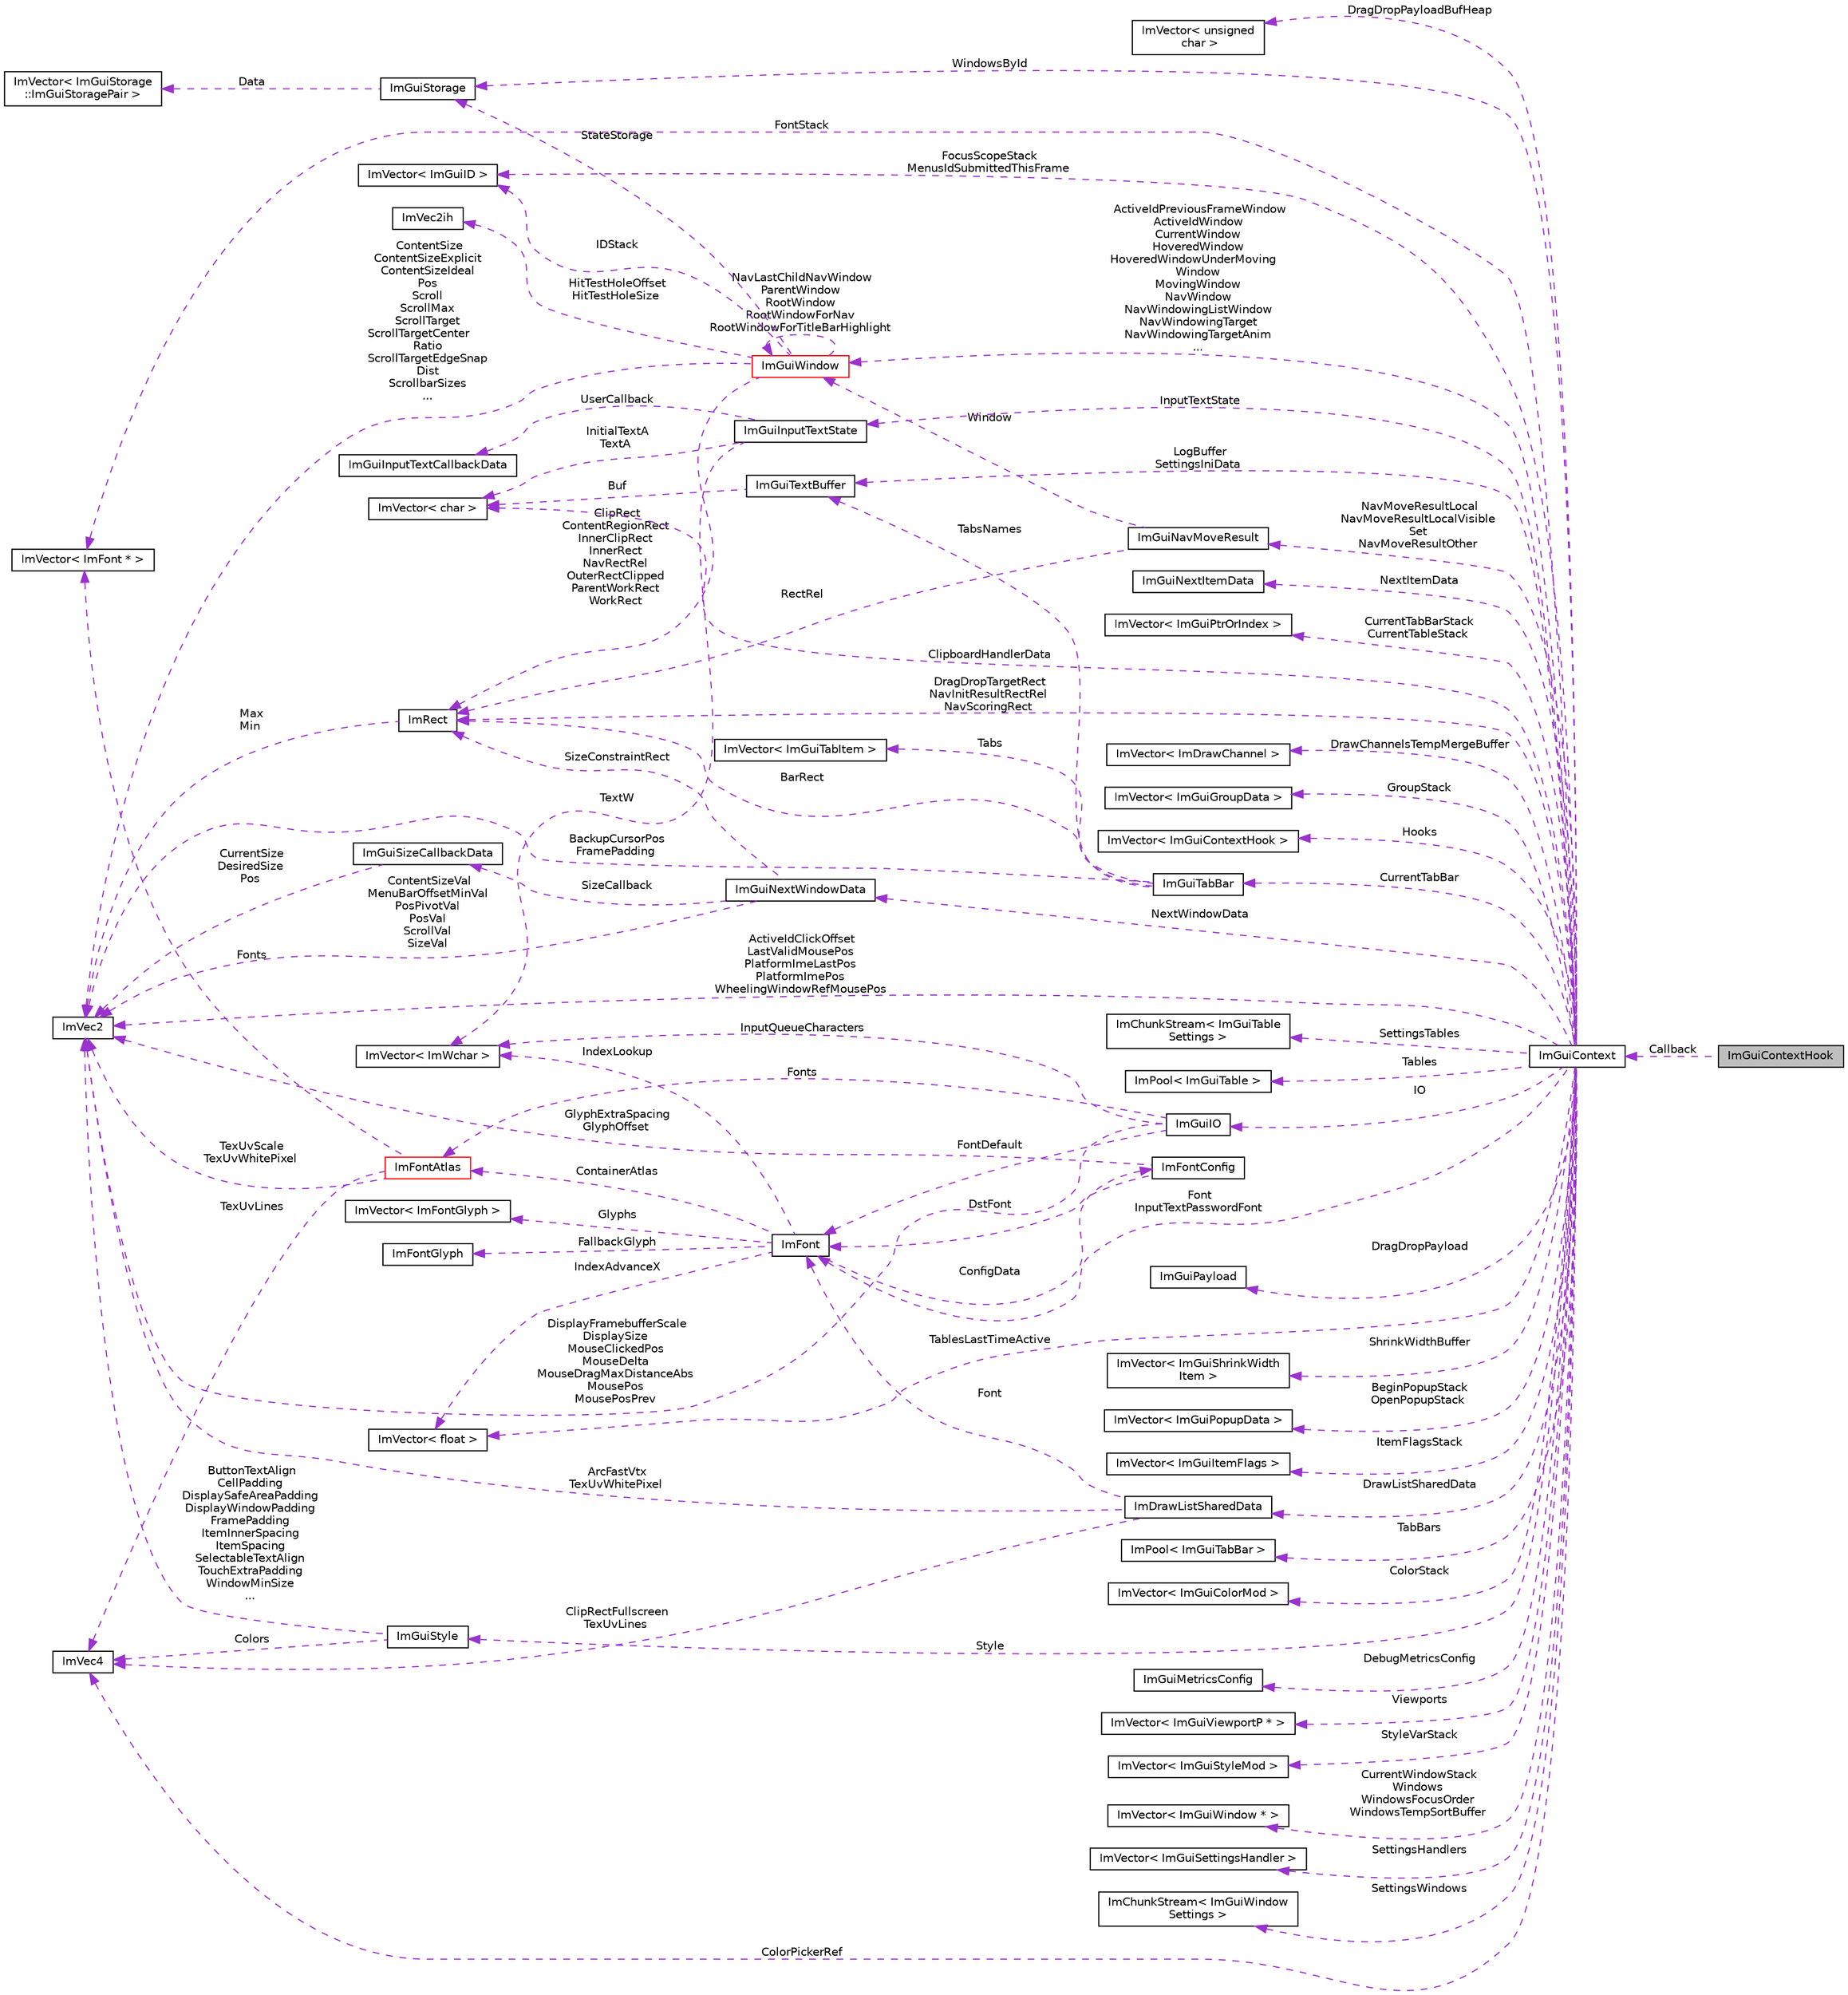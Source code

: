 digraph "ImGuiContextHook"
{
 // LATEX_PDF_SIZE
  edge [fontname="Helvetica",fontsize="10",labelfontname="Helvetica",labelfontsize="10"];
  node [fontname="Helvetica",fontsize="10",shape=record];
  rankdir="LR";
  Node1 [label="ImGuiContextHook",height=0.2,width=0.4,color="black", fillcolor="grey75", style="filled", fontcolor="black",tooltip=" "];
  Node2 -> Node1 [dir="back",color="darkorchid3",fontsize="10",style="dashed",label=" Callback" ,fontname="Helvetica"];
  Node2 [label="ImGuiContext",height=0.2,width=0.4,color="black", fillcolor="white", style="filled",URL="$struct_im_gui_context.html",tooltip=" "];
  Node3 -> Node2 [dir="back",color="darkorchid3",fontsize="10",style="dashed",label=" DragDropPayloadBufHeap" ,fontname="Helvetica"];
  Node3 [label="ImVector\< unsigned\l char \>",height=0.2,width=0.4,color="black", fillcolor="white", style="filled",URL="$struct_im_vector.html",tooltip=" "];
  Node4 -> Node2 [dir="back",color="darkorchid3",fontsize="10",style="dashed",label=" NavMoveResultLocal\nNavMoveResultLocalVisible\lSet\nNavMoveResultOther" ,fontname="Helvetica"];
  Node4 [label="ImGuiNavMoveResult",height=0.2,width=0.4,color="black", fillcolor="white", style="filled",URL="$struct_im_gui_nav_move_result.html",tooltip=" "];
  Node5 -> Node4 [dir="back",color="darkorchid3",fontsize="10",style="dashed",label=" RectRel" ,fontname="Helvetica"];
  Node5 [label="ImRect",height=0.2,width=0.4,color="black", fillcolor="white", style="filled",URL="$struct_im_rect.html",tooltip=" "];
  Node6 -> Node5 [dir="back",color="darkorchid3",fontsize="10",style="dashed",label=" Max\nMin" ,fontname="Helvetica"];
  Node6 [label="ImVec2",height=0.2,width=0.4,color="black", fillcolor="white", style="filled",URL="$struct_im_vec2.html",tooltip=" "];
  Node7 -> Node4 [dir="back",color="darkorchid3",fontsize="10",style="dashed",label=" Window" ,fontname="Helvetica"];
  Node7 [label="ImGuiWindow",height=0.2,width=0.4,color="red", fillcolor="white", style="filled",URL="$struct_im_gui_window.html",tooltip=" "];
  Node8 -> Node7 [dir="back",color="darkorchid3",fontsize="10",style="dashed",label=" HitTestHoleOffset\nHitTestHoleSize" ,fontname="Helvetica"];
  Node8 [label="ImVec2ih",height=0.2,width=0.4,color="black", fillcolor="white", style="filled",URL="$struct_im_vec2ih.html",tooltip=" "];
  Node9 -> Node7 [dir="back",color="darkorchid3",fontsize="10",style="dashed",label=" StateStorage" ,fontname="Helvetica"];
  Node9 [label="ImGuiStorage",height=0.2,width=0.4,color="black", fillcolor="white", style="filled",URL="$struct_im_gui_storage.html",tooltip=" "];
  Node10 -> Node9 [dir="back",color="darkorchid3",fontsize="10",style="dashed",label=" Data" ,fontname="Helvetica"];
  Node10 [label="ImVector\< ImGuiStorage\l::ImGuiStoragePair \>",height=0.2,width=0.4,color="black", fillcolor="white", style="filled",URL="$struct_im_vector.html",tooltip=" "];
  Node6 -> Node7 [dir="back",color="darkorchid3",fontsize="10",style="dashed",label=" ContentSize\nContentSizeExplicit\nContentSizeIdeal\nPos\nScroll\nScrollMax\nScrollTarget\nScrollTargetCenter\lRatio\nScrollTargetEdgeSnap\lDist\nScrollbarSizes\n..." ,fontname="Helvetica"];
  Node5 -> Node7 [dir="back",color="darkorchid3",fontsize="10",style="dashed",label=" ClipRect\nContentRegionRect\nInnerClipRect\nInnerRect\nNavRectRel\nOuterRectClipped\nParentWorkRect\nWorkRect" ,fontname="Helvetica"];
  Node22 -> Node7 [dir="back",color="darkorchid3",fontsize="10",style="dashed",label=" IDStack" ,fontname="Helvetica"];
  Node22 [label="ImVector\< ImGuiID \>",height=0.2,width=0.4,color="black", fillcolor="white", style="filled",URL="$struct_im_vector.html",tooltip=" "];
  Node7 -> Node7 [dir="back",color="darkorchid3",fontsize="10",style="dashed",label=" NavLastChildNavWindow\nParentWindow\nRootWindow\nRootWindowForNav\nRootWindowForTitleBarHighlight" ,fontname="Helvetica"];
  Node34 -> Node2 [dir="back",color="darkorchid3",fontsize="10",style="dashed",label=" FontStack" ,fontname="Helvetica"];
  Node34 [label="ImVector\< ImFont * \>",height=0.2,width=0.4,color="black", fillcolor="white", style="filled",URL="$struct_im_vector.html",tooltip=" "];
  Node44 -> Node2 [dir="back",color="darkorchid3",fontsize="10",style="dashed",label=" NextItemData" ,fontname="Helvetica"];
  Node44 [label="ImGuiNextItemData",height=0.2,width=0.4,color="black", fillcolor="white", style="filled",URL="$struct_im_gui_next_item_data.html",tooltip=" "];
  Node45 -> Node2 [dir="back",color="darkorchid3",fontsize="10",style="dashed",label=" CurrentTabBarStack\nCurrentTableStack" ,fontname="Helvetica"];
  Node45 [label="ImVector\< ImGuiPtrOrIndex \>",height=0.2,width=0.4,color="black", fillcolor="white", style="filled",URL="$struct_im_vector.html",tooltip=" "];
  Node46 -> Node2 [dir="back",color="darkorchid3",fontsize="10",style="dashed",label=" InputTextState" ,fontname="Helvetica"];
  Node46 [label="ImGuiInputTextState",height=0.2,width=0.4,color="black", fillcolor="white", style="filled",URL="$struct_im_gui_input_text_state.html",tooltip=" "];
  Node47 -> Node46 [dir="back",color="darkorchid3",fontsize="10",style="dashed",label=" UserCallback" ,fontname="Helvetica"];
  Node47 [label="ImGuiInputTextCallbackData",height=0.2,width=0.4,color="black", fillcolor="white", style="filled",URL="$struct_im_gui_input_text_callback_data.html",tooltip=" "];
  Node48 -> Node46 [dir="back",color="darkorchid3",fontsize="10",style="dashed",label=" InitialTextA\nTextA" ,fontname="Helvetica"];
  Node48 [label="ImVector\< char \>",height=0.2,width=0.4,color="black", fillcolor="white", style="filled",URL="$struct_im_vector.html",tooltip=" "];
  Node38 -> Node46 [dir="back",color="darkorchid3",fontsize="10",style="dashed",label=" TextW" ,fontname="Helvetica"];
  Node38 [label="ImVector\< ImWchar \>",height=0.2,width=0.4,color="black", fillcolor="white", style="filled",URL="$struct_im_vector.html",tooltip=" "];
  Node17 -> Node2 [dir="back",color="darkorchid3",fontsize="10",style="dashed",label=" DrawChannelsTempMergeBuffer" ,fontname="Helvetica"];
  Node17 [label="ImVector\< ImDrawChannel \>",height=0.2,width=0.4,color="black", fillcolor="white", style="filled",URL="$struct_im_vector.html",tooltip=" "];
  Node49 -> Node2 [dir="back",color="darkorchid3",fontsize="10",style="dashed",label=" GroupStack" ,fontname="Helvetica"];
  Node49 [label="ImVector\< ImGuiGroupData \>",height=0.2,width=0.4,color="black", fillcolor="white", style="filled",URL="$struct_im_vector.html",tooltip=" "];
  Node6 -> Node2 [dir="back",color="darkorchid3",fontsize="10",style="dashed",label=" ActiveIdClickOffset\nLastValidMousePos\nPlatformImeLastPos\nPlatformImePos\nWheelingWindowRefMousePos" ,fontname="Helvetica"];
  Node9 -> Node2 [dir="back",color="darkorchid3",fontsize="10",style="dashed",label=" WindowsById" ,fontname="Helvetica"];
  Node50 -> Node2 [dir="back",color="darkorchid3",fontsize="10",style="dashed",label=" Hooks" ,fontname="Helvetica"];
  Node50 [label="ImVector\< ImGuiContextHook \>",height=0.2,width=0.4,color="black", fillcolor="white", style="filled",URL="$struct_im_vector.html",tooltip=" "];
  Node28 -> Node2 [dir="back",color="darkorchid3",fontsize="10",style="dashed",label=" ColorPickerRef" ,fontname="Helvetica"];
  Node28 [label="ImVec4",height=0.2,width=0.4,color="black", fillcolor="white", style="filled",URL="$struct_im_vec4.html",tooltip=" "];
  Node51 -> Node2 [dir="back",color="darkorchid3",fontsize="10",style="dashed",label=" CurrentTabBar" ,fontname="Helvetica"];
  Node51 [label="ImGuiTabBar",height=0.2,width=0.4,color="black", fillcolor="white", style="filled",URL="$struct_im_gui_tab_bar.html",tooltip=" "];
  Node6 -> Node51 [dir="back",color="darkorchid3",fontsize="10",style="dashed",label=" BackupCursorPos\nFramePadding" ,fontname="Helvetica"];
  Node5 -> Node51 [dir="back",color="darkorchid3",fontsize="10",style="dashed",label=" BarRect" ,fontname="Helvetica"];
  Node52 -> Node51 [dir="back",color="darkorchid3",fontsize="10",style="dashed",label=" Tabs" ,fontname="Helvetica"];
  Node52 [label="ImVector\< ImGuiTabItem \>",height=0.2,width=0.4,color="black", fillcolor="white", style="filled",URL="$struct_im_vector.html",tooltip=" "];
  Node53 -> Node51 [dir="back",color="darkorchid3",fontsize="10",style="dashed",label=" TabsNames" ,fontname="Helvetica"];
  Node53 [label="ImGuiTextBuffer",height=0.2,width=0.4,color="black", fillcolor="white", style="filled",URL="$struct_im_gui_text_buffer.html",tooltip=" "];
  Node48 -> Node53 [dir="back",color="darkorchid3",fontsize="10",style="dashed",label=" Buf" ,fontname="Helvetica"];
  Node5 -> Node2 [dir="back",color="darkorchid3",fontsize="10",style="dashed",label=" DragDropTargetRect\nNavInitResultRectRel\nNavScoringRect" ,fontname="Helvetica"];
  Node54 -> Node2 [dir="back",color="darkorchid3",fontsize="10",style="dashed",label=" SettingsTables" ,fontname="Helvetica"];
  Node54 [label="ImChunkStream\< ImGuiTable\lSettings \>",height=0.2,width=0.4,color="black", fillcolor="white", style="filled",URL="$struct_im_chunk_stream.html",tooltip=" "];
  Node55 -> Node2 [dir="back",color="darkorchid3",fontsize="10",style="dashed",label=" Tables" ,fontname="Helvetica"];
  Node55 [label="ImPool\< ImGuiTable \>",height=0.2,width=0.4,color="black", fillcolor="white", style="filled",URL="$struct_im_pool.html",tooltip=" "];
  Node56 -> Node2 [dir="back",color="darkorchid3",fontsize="10",style="dashed",label=" IO" ,fontname="Helvetica"];
  Node56 [label="ImGuiIO",height=0.2,width=0.4,color="black", fillcolor="white", style="filled",URL="$struct_im_gui_i_o.html",tooltip=" "];
  Node6 -> Node56 [dir="back",color="darkorchid3",fontsize="10",style="dashed",label=" DisplayFramebufferScale\nDisplaySize\nMouseClickedPos\nMouseDelta\nMouseDragMaxDistanceAbs\nMousePos\nMousePosPrev" ,fontname="Helvetica"];
  Node33 -> Node56 [dir="back",color="darkorchid3",fontsize="10",style="dashed",label=" Fonts" ,fontname="Helvetica"];
  Node33 [label="ImFontAtlas",height=0.2,width=0.4,color="red", fillcolor="white", style="filled",URL="$struct_im_font_atlas.html",tooltip=" "];
  Node34 -> Node33 [dir="back",color="darkorchid3",fontsize="10",style="dashed",label=" Fonts" ,fontname="Helvetica"];
  Node6 -> Node33 [dir="back",color="darkorchid3",fontsize="10",style="dashed",label=" TexUvScale\nTexUvWhitePixel" ,fontname="Helvetica"];
  Node28 -> Node33 [dir="back",color="darkorchid3",fontsize="10",style="dashed",label=" TexUvLines" ,fontname="Helvetica"];
  Node29 -> Node56 [dir="back",color="darkorchid3",fontsize="10",style="dashed",label=" FontDefault" ,fontname="Helvetica"];
  Node29 [label="ImFont",height=0.2,width=0.4,color="black", fillcolor="white", style="filled",URL="$struct_im_font.html",tooltip=" "];
  Node30 -> Node29 [dir="back",color="darkorchid3",fontsize="10",style="dashed",label=" Glyphs" ,fontname="Helvetica"];
  Node30 [label="ImVector\< ImFontGlyph \>",height=0.2,width=0.4,color="black", fillcolor="white", style="filled",URL="$struct_im_vector.html",tooltip=" "];
  Node31 -> Node29 [dir="back",color="darkorchid3",fontsize="10",style="dashed",label=" ConfigData" ,fontname="Helvetica"];
  Node31 [label="ImFontConfig",height=0.2,width=0.4,color="black", fillcolor="white", style="filled",URL="$struct_im_font_config.html",tooltip=" "];
  Node6 -> Node31 [dir="back",color="darkorchid3",fontsize="10",style="dashed",label=" GlyphExtraSpacing\nGlyphOffset" ,fontname="Helvetica"];
  Node29 -> Node31 [dir="back",color="darkorchid3",fontsize="10",style="dashed",label=" DstFont" ,fontname="Helvetica"];
  Node32 -> Node29 [dir="back",color="darkorchid3",fontsize="10",style="dashed",label=" FallbackGlyph" ,fontname="Helvetica"];
  Node32 [label="ImFontGlyph",height=0.2,width=0.4,color="black", fillcolor="white", style="filled",URL="$struct_im_font_glyph.html",tooltip=" "];
  Node33 -> Node29 [dir="back",color="darkorchid3",fontsize="10",style="dashed",label=" ContainerAtlas" ,fontname="Helvetica"];
  Node20 -> Node29 [dir="back",color="darkorchid3",fontsize="10",style="dashed",label=" IndexAdvanceX" ,fontname="Helvetica"];
  Node20 [label="ImVector\< float \>",height=0.2,width=0.4,color="black", fillcolor="white", style="filled",URL="$struct_im_vector.html",tooltip=" "];
  Node38 -> Node29 [dir="back",color="darkorchid3",fontsize="10",style="dashed",label=" IndexLookup" ,fontname="Helvetica"];
  Node38 -> Node56 [dir="back",color="darkorchid3",fontsize="10",style="dashed",label=" InputQueueCharacters" ,fontname="Helvetica"];
  Node53 -> Node2 [dir="back",color="darkorchid3",fontsize="10",style="dashed",label=" LogBuffer\nSettingsIniData" ,fontname="Helvetica"];
  Node57 -> Node2 [dir="back",color="darkorchid3",fontsize="10",style="dashed",label=" DragDropPayload" ,fontname="Helvetica"];
  Node57 [label="ImGuiPayload",height=0.2,width=0.4,color="black", fillcolor="white", style="filled",URL="$struct_im_gui_payload.html",tooltip=" "];
  Node27 -> Node2 [dir="back",color="darkorchid3",fontsize="10",style="dashed",label=" DrawListSharedData" ,fontname="Helvetica"];
  Node27 [label="ImDrawListSharedData",height=0.2,width=0.4,color="black", fillcolor="white", style="filled",URL="$struct_im_draw_list_shared_data.html",tooltip=" "];
  Node6 -> Node27 [dir="back",color="darkorchid3",fontsize="10",style="dashed",label=" ArcFastVtx\nTexUvWhitePixel" ,fontname="Helvetica"];
  Node28 -> Node27 [dir="back",color="darkorchid3",fontsize="10",style="dashed",label=" ClipRectFullscreen\nTexUvLines" ,fontname="Helvetica"];
  Node29 -> Node27 [dir="back",color="darkorchid3",fontsize="10",style="dashed",label=" Font" ,fontname="Helvetica"];
  Node58 -> Node2 [dir="back",color="darkorchid3",fontsize="10",style="dashed",label=" ShrinkWidthBuffer" ,fontname="Helvetica"];
  Node58 [label="ImVector\< ImGuiShrinkWidth\lItem \>",height=0.2,width=0.4,color="black", fillcolor="white", style="filled",URL="$struct_im_vector.html",tooltip=" "];
  Node59 -> Node2 [dir="back",color="darkorchid3",fontsize="10",style="dashed",label=" BeginPopupStack\nOpenPopupStack" ,fontname="Helvetica"];
  Node59 [label="ImVector\< ImGuiPopupData \>",height=0.2,width=0.4,color="black", fillcolor="white", style="filled",URL="$struct_im_vector.html",tooltip=" "];
  Node22 -> Node2 [dir="back",color="darkorchid3",fontsize="10",style="dashed",label=" FocusScopeStack\nMenusIdSubmittedThisFrame" ,fontname="Helvetica"];
  Node60 -> Node2 [dir="back",color="darkorchid3",fontsize="10",style="dashed",label=" ItemFlagsStack" ,fontname="Helvetica"];
  Node60 [label="ImVector\< ImGuiItemFlags \>",height=0.2,width=0.4,color="black", fillcolor="white", style="filled",URL="$struct_im_vector.html",tooltip=" "];
  Node61 -> Node2 [dir="back",color="darkorchid3",fontsize="10",style="dashed",label=" Style" ,fontname="Helvetica"];
  Node61 [label="ImGuiStyle",height=0.2,width=0.4,color="black", fillcolor="white", style="filled",URL="$struct_im_gui_style.html",tooltip=" "];
  Node6 -> Node61 [dir="back",color="darkorchid3",fontsize="10",style="dashed",label=" ButtonTextAlign\nCellPadding\nDisplaySafeAreaPadding\nDisplayWindowPadding\nFramePadding\nItemInnerSpacing\nItemSpacing\nSelectableTextAlign\nTouchExtraPadding\nWindowMinSize\n..." ,fontname="Helvetica"];
  Node28 -> Node61 [dir="back",color="darkorchid3",fontsize="10",style="dashed",label=" Colors" ,fontname="Helvetica"];
  Node48 -> Node2 [dir="back",color="darkorchid3",fontsize="10",style="dashed",label=" ClipboardHandlerData" ,fontname="Helvetica"];
  Node62 -> Node2 [dir="back",color="darkorchid3",fontsize="10",style="dashed",label=" TabBars" ,fontname="Helvetica"];
  Node62 [label="ImPool\< ImGuiTabBar \>",height=0.2,width=0.4,color="black", fillcolor="white", style="filled",URL="$struct_im_pool.html",tooltip=" "];
  Node63 -> Node2 [dir="back",color="darkorchid3",fontsize="10",style="dashed",label=" ColorStack" ,fontname="Helvetica"];
  Node63 [label="ImVector\< ImGuiColorMod \>",height=0.2,width=0.4,color="black", fillcolor="white", style="filled",URL="$struct_im_vector.html",tooltip=" "];
  Node64 -> Node2 [dir="back",color="darkorchid3",fontsize="10",style="dashed",label=" NextWindowData" ,fontname="Helvetica"];
  Node64 [label="ImGuiNextWindowData",height=0.2,width=0.4,color="black", fillcolor="white", style="filled",URL="$struct_im_gui_next_window_data.html",tooltip=" "];
  Node6 -> Node64 [dir="back",color="darkorchid3",fontsize="10",style="dashed",label=" ContentSizeVal\nMenuBarOffsetMinVal\nPosPivotVal\nPosVal\nScrollVal\nSizeVal" ,fontname="Helvetica"];
  Node5 -> Node64 [dir="back",color="darkorchid3",fontsize="10",style="dashed",label=" SizeConstraintRect" ,fontname="Helvetica"];
  Node65 -> Node64 [dir="back",color="darkorchid3",fontsize="10",style="dashed",label=" SizeCallback" ,fontname="Helvetica"];
  Node65 [label="ImGuiSizeCallbackData",height=0.2,width=0.4,color="black", fillcolor="white", style="filled",URL="$struct_im_gui_size_callback_data.html",tooltip=" "];
  Node6 -> Node65 [dir="back",color="darkorchid3",fontsize="10",style="dashed",label=" CurrentSize\nDesiredSize\nPos" ,fontname="Helvetica"];
  Node66 -> Node2 [dir="back",color="darkorchid3",fontsize="10",style="dashed",label=" DebugMetricsConfig" ,fontname="Helvetica"];
  Node66 [label="ImGuiMetricsConfig",height=0.2,width=0.4,color="black", fillcolor="white", style="filled",URL="$struct_im_gui_metrics_config.html",tooltip=" "];
  Node67 -> Node2 [dir="back",color="darkorchid3",fontsize="10",style="dashed",label=" Viewports" ,fontname="Helvetica"];
  Node67 [label="ImVector\< ImGuiViewportP * \>",height=0.2,width=0.4,color="black", fillcolor="white", style="filled",URL="$struct_im_vector.html",tooltip=" "];
  Node68 -> Node2 [dir="back",color="darkorchid3",fontsize="10",style="dashed",label=" StyleVarStack" ,fontname="Helvetica"];
  Node68 [label="ImVector\< ImGuiStyleMod \>",height=0.2,width=0.4,color="black", fillcolor="white", style="filled",URL="$struct_im_vector.html",tooltip=" "];
  Node19 -> Node2 [dir="back",color="darkorchid3",fontsize="10",style="dashed",label=" CurrentWindowStack\nWindows\nWindowsFocusOrder\nWindowsTempSortBuffer" ,fontname="Helvetica"];
  Node19 [label="ImVector\< ImGuiWindow * \>",height=0.2,width=0.4,color="black", fillcolor="white", style="filled",URL="$struct_im_vector.html",tooltip=" "];
  Node69 -> Node2 [dir="back",color="darkorchid3",fontsize="10",style="dashed",label=" SettingsHandlers" ,fontname="Helvetica"];
  Node69 [label="ImVector\< ImGuiSettingsHandler \>",height=0.2,width=0.4,color="black", fillcolor="white", style="filled",URL="$struct_im_vector.html",tooltip=" "];
  Node20 -> Node2 [dir="back",color="darkorchid3",fontsize="10",style="dashed",label=" TablesLastTimeActive" ,fontname="Helvetica"];
  Node70 -> Node2 [dir="back",color="darkorchid3",fontsize="10",style="dashed",label=" SettingsWindows" ,fontname="Helvetica"];
  Node70 [label="ImChunkStream\< ImGuiWindow\lSettings \>",height=0.2,width=0.4,color="black", fillcolor="white", style="filled",URL="$struct_im_chunk_stream.html",tooltip=" "];
  Node29 -> Node2 [dir="back",color="darkorchid3",fontsize="10",style="dashed",label=" Font\nInputTextPasswordFont" ,fontname="Helvetica"];
  Node7 -> Node2 [dir="back",color="darkorchid3",fontsize="10",style="dashed",label=" ActiveIdPreviousFrameWindow\nActiveIdWindow\nCurrentWindow\nHoveredWindow\nHoveredWindowUnderMoving\lWindow\nMovingWindow\nNavWindow\nNavWindowingListWindow\nNavWindowingTarget\nNavWindowingTargetAnim\n..." ,fontname="Helvetica"];
}
